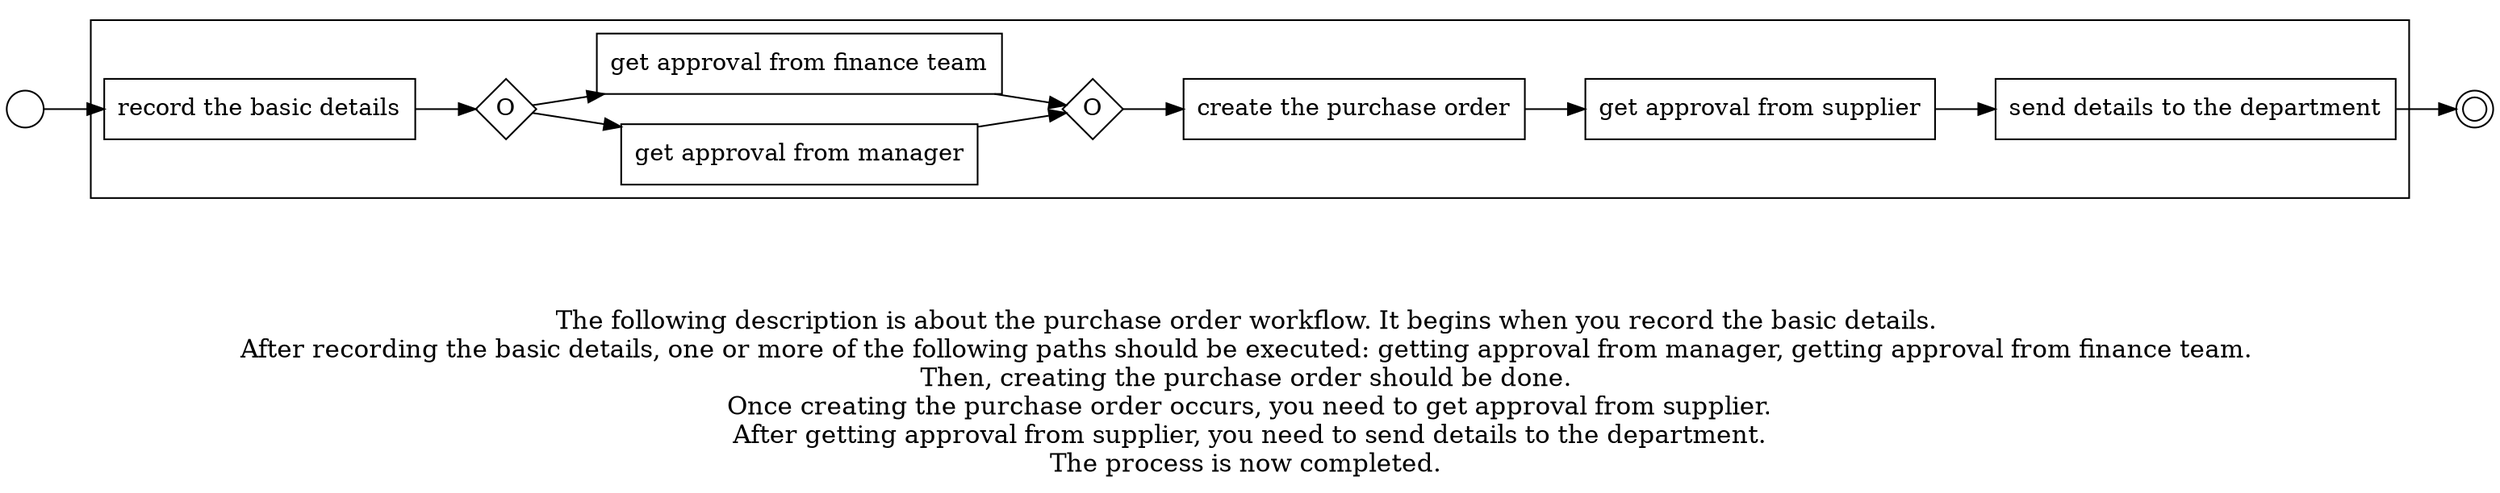 digraph purchase_order_workflow_2 {
	graph [rankdir=LR]
	START_NODE [label="" shape=circle width=0.3]
	subgraph CLUSTER_0 {
		"record the basic details" [shape=box]
		"OR_SPLIT--2. Approval_MI7Y" [label=O fixedsize=true shape=diamond width=0.5]
		"record the basic details" -> "OR_SPLIT--2. Approval_MI7Y"
		"get approval from manager" [shape=box]
		"OR_SPLIT--2. Approval_MI7Y" -> "get approval from manager"
		"get approval from finance team" [shape=box]
		"OR_SPLIT--2. Approval_MI7Y" -> "get approval from finance team"
		"OR_JOIN--2. Approval_MI7Y" [label=O fixedsize=true shape=diamond width=0.5]
		"get approval from manager" -> "OR_JOIN--2. Approval_MI7Y"
		"get approval from finance team" -> "OR_JOIN--2. Approval_MI7Y"
		"create the purchase order" [shape=box]
		"OR_JOIN--2. Approval_MI7Y" -> "create the purchase order"
		"get approval from supplier" [shape=box]
		"create the purchase order" -> "get approval from supplier"
		"send details to the department" [shape=box]
		"get approval from supplier" -> "send details to the department"
	}
	START_NODE -> "record the basic details"
	END_NODE [label="" shape=doublecircle width=0.2]
	"send details to the department" -> END_NODE
	fontsize=15 label="\n\n
The following description is about the purchase order workflow. It begins when you record the basic details. 
After recording the basic details, one or more of the following paths should be executed: getting approval from manager, getting approval from finance team. 
Then, creating the purchase order should be done. 
Once creating the purchase order occurs, you need to get approval from supplier.
After getting approval from supplier, you need to send details to the department.
The process is now completed. 
"
}

